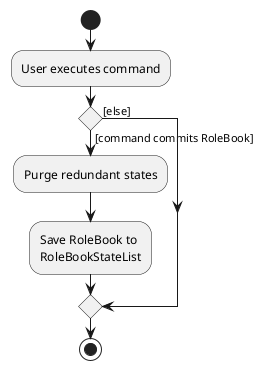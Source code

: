 @startuml
start
:User executes command;

'Since the beta syntax does not support placing the condition outside the
'diamond we place it as the true branch instead.

if () then ([command commits RoleBook])
    :Purge redundant states;
    :Save RoleBook to
    RoleBookStateList;
else ([else])
endif
stop
@enduml
